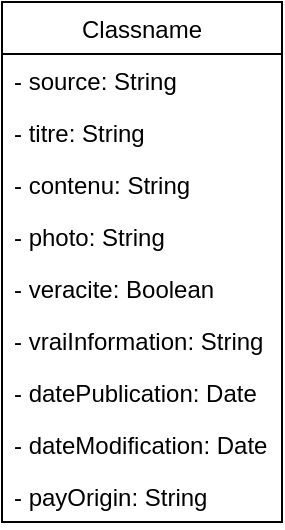 <mxfile version="12.9.3"><diagram id="dbNWg-TgSxqZul1z_QFM" name="Page-1"><mxGraphModel dx="782" dy="417" grid="1" gridSize="10" guides="1" tooltips="1" connect="1" arrows="1" fold="1" page="1" pageScale="1" pageWidth="827" pageHeight="1169" math="0" shadow="0"><root><mxCell id="0"/><mxCell id="1" parent="0"/><mxCell id="OnCRxd6nhgrp3DxWl3ai-19" value="Classname" style="swimlane;fontStyle=0;childLayout=stackLayout;horizontal=1;startSize=26;fillColor=none;horizontalStack=0;resizeParent=1;resizeParentMax=0;resizeLast=0;collapsible=1;marginBottom=0;" vertex="1" parent="1"><mxGeometry x="80" y="240" width="140" height="260" as="geometry"/></mxCell><mxCell id="OnCRxd6nhgrp3DxWl3ai-20" value="- source: String" style="text;strokeColor=none;fillColor=none;align=left;verticalAlign=top;spacingLeft=4;spacingRight=4;overflow=hidden;rotatable=0;points=[[0,0.5],[1,0.5]];portConstraint=eastwest;" vertex="1" parent="OnCRxd6nhgrp3DxWl3ai-19"><mxGeometry y="26" width="140" height="26" as="geometry"/></mxCell><mxCell id="OnCRxd6nhgrp3DxWl3ai-24" value="- titre: String" style="text;strokeColor=none;fillColor=none;align=left;verticalAlign=top;spacingLeft=4;spacingRight=4;overflow=hidden;rotatable=0;points=[[0,0.5],[1,0.5]];portConstraint=eastwest;" vertex="1" parent="OnCRxd6nhgrp3DxWl3ai-19"><mxGeometry y="52" width="140" height="26" as="geometry"/></mxCell><mxCell id="OnCRxd6nhgrp3DxWl3ai-21" value="- contenu: String&#10;" style="text;strokeColor=none;fillColor=none;align=left;verticalAlign=top;spacingLeft=4;spacingRight=4;overflow=hidden;rotatable=0;points=[[0,0.5],[1,0.5]];portConstraint=eastwest;" vertex="1" parent="OnCRxd6nhgrp3DxWl3ai-19"><mxGeometry y="78" width="140" height="26" as="geometry"/></mxCell><mxCell id="OnCRxd6nhgrp3DxWl3ai-22" value="- photo: String" style="text;strokeColor=none;fillColor=none;align=left;verticalAlign=top;spacingLeft=4;spacingRight=4;overflow=hidden;rotatable=0;points=[[0,0.5],[1,0.5]];portConstraint=eastwest;" vertex="1" parent="OnCRxd6nhgrp3DxWl3ai-19"><mxGeometry y="104" width="140" height="26" as="geometry"/></mxCell><mxCell id="OnCRxd6nhgrp3DxWl3ai-23" value="- veracite: Boolean" style="text;strokeColor=none;fillColor=none;align=left;verticalAlign=top;spacingLeft=4;spacingRight=4;overflow=hidden;rotatable=0;points=[[0,0.5],[1,0.5]];portConstraint=eastwest;" vertex="1" parent="OnCRxd6nhgrp3DxWl3ai-19"><mxGeometry y="130" width="140" height="26" as="geometry"/></mxCell><mxCell id="OnCRxd6nhgrp3DxWl3ai-25" value="- vraiInformation: String" style="text;strokeColor=none;fillColor=none;align=left;verticalAlign=top;spacingLeft=4;spacingRight=4;overflow=hidden;rotatable=0;points=[[0,0.5],[1,0.5]];portConstraint=eastwest;" vertex="1" parent="OnCRxd6nhgrp3DxWl3ai-19"><mxGeometry y="156" width="140" height="26" as="geometry"/></mxCell><mxCell id="OnCRxd6nhgrp3DxWl3ai-26" value="- datePublication: Date" style="text;strokeColor=none;fillColor=none;align=left;verticalAlign=top;spacingLeft=4;spacingRight=4;overflow=hidden;rotatable=0;points=[[0,0.5],[1,0.5]];portConstraint=eastwest;" vertex="1" parent="OnCRxd6nhgrp3DxWl3ai-19"><mxGeometry y="182" width="140" height="26" as="geometry"/></mxCell><mxCell id="OnCRxd6nhgrp3DxWl3ai-28" value="- dateModification: Date" style="text;strokeColor=none;fillColor=none;align=left;verticalAlign=top;spacingLeft=4;spacingRight=4;overflow=hidden;rotatable=0;points=[[0,0.5],[1,0.5]];portConstraint=eastwest;" vertex="1" parent="OnCRxd6nhgrp3DxWl3ai-19"><mxGeometry y="208" width="140" height="26" as="geometry"/></mxCell><mxCell id="OnCRxd6nhgrp3DxWl3ai-29" value="- payOrigin: String" style="text;strokeColor=none;fillColor=none;align=left;verticalAlign=top;spacingLeft=4;spacingRight=4;overflow=hidden;rotatable=0;points=[[0,0.5],[1,0.5]];portConstraint=eastwest;" vertex="1" parent="OnCRxd6nhgrp3DxWl3ai-19"><mxGeometry y="234" width="140" height="26" as="geometry"/></mxCell></root></mxGraphModel></diagram></mxfile>